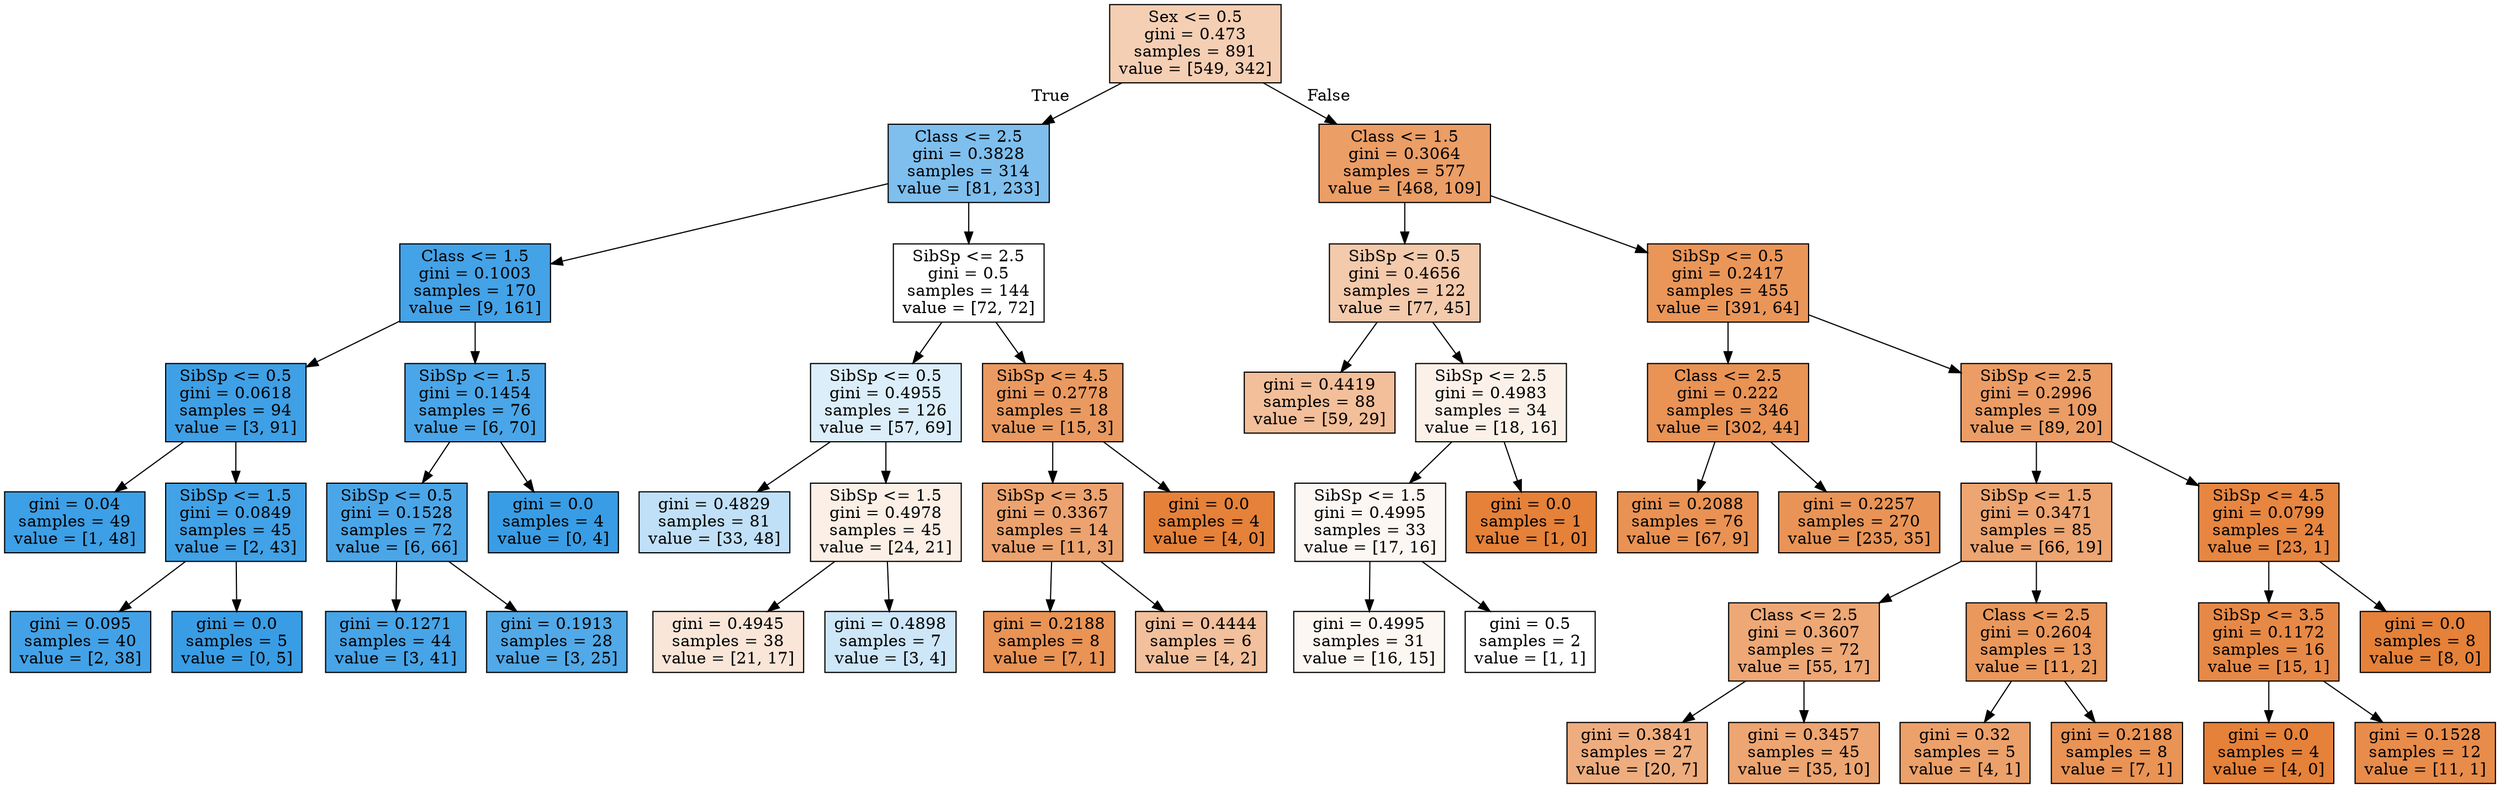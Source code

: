digraph Tree {
node [shape=box, style="filled", color="black"] ;
0 [label="Sex <= 0.5\ngini = 0.473\nsamples = 891\nvalue = [549, 342]", fillcolor="#e5813960"] ;
1 [label="Class <= 2.5\ngini = 0.3828\nsamples = 314\nvalue = [81, 233]", fillcolor="#399de5a6"] ;
0 -> 1 [labeldistance=2.5, labelangle=45, headlabel="True"] ;
2 [label="Class <= 1.5\ngini = 0.1003\nsamples = 170\nvalue = [9, 161]", fillcolor="#399de5f1"] ;
1 -> 2 ;
3 [label="SibSp <= 0.5\ngini = 0.0618\nsamples = 94\nvalue = [3, 91]", fillcolor="#399de5f7"] ;
2 -> 3 ;
4 [label="gini = 0.04\nsamples = 49\nvalue = [1, 48]", fillcolor="#399de5fa"] ;
3 -> 4 ;
5 [label="SibSp <= 1.5\ngini = 0.0849\nsamples = 45\nvalue = [2, 43]", fillcolor="#399de5f3"] ;
3 -> 5 ;
6 [label="gini = 0.095\nsamples = 40\nvalue = [2, 38]", fillcolor="#399de5f2"] ;
5 -> 6 ;
7 [label="gini = 0.0\nsamples = 5\nvalue = [0, 5]", fillcolor="#399de5ff"] ;
5 -> 7 ;
8 [label="SibSp <= 1.5\ngini = 0.1454\nsamples = 76\nvalue = [6, 70]", fillcolor="#399de5e9"] ;
2 -> 8 ;
9 [label="SibSp <= 0.5\ngini = 0.1528\nsamples = 72\nvalue = [6, 66]", fillcolor="#399de5e8"] ;
8 -> 9 ;
10 [label="gini = 0.1271\nsamples = 44\nvalue = [3, 41]", fillcolor="#399de5ec"] ;
9 -> 10 ;
11 [label="gini = 0.1913\nsamples = 28\nvalue = [3, 25]", fillcolor="#399de5e0"] ;
9 -> 11 ;
12 [label="gini = 0.0\nsamples = 4\nvalue = [0, 4]", fillcolor="#399de5ff"] ;
8 -> 12 ;
13 [label="SibSp <= 2.5\ngini = 0.5\nsamples = 144\nvalue = [72, 72]", fillcolor="#e5813900"] ;
1 -> 13 ;
14 [label="SibSp <= 0.5\ngini = 0.4955\nsamples = 126\nvalue = [57, 69]", fillcolor="#399de52c"] ;
13 -> 14 ;
15 [label="gini = 0.4829\nsamples = 81\nvalue = [33, 48]", fillcolor="#399de550"] ;
14 -> 15 ;
16 [label="SibSp <= 1.5\ngini = 0.4978\nsamples = 45\nvalue = [24, 21]", fillcolor="#e5813920"] ;
14 -> 16 ;
17 [label="gini = 0.4945\nsamples = 38\nvalue = [21, 17]", fillcolor="#e5813931"] ;
16 -> 17 ;
18 [label="gini = 0.4898\nsamples = 7\nvalue = [3, 4]", fillcolor="#399de540"] ;
16 -> 18 ;
19 [label="SibSp <= 4.5\ngini = 0.2778\nsamples = 18\nvalue = [15, 3]", fillcolor="#e58139cc"] ;
13 -> 19 ;
20 [label="SibSp <= 3.5\ngini = 0.3367\nsamples = 14\nvalue = [11, 3]", fillcolor="#e58139b9"] ;
19 -> 20 ;
21 [label="gini = 0.2188\nsamples = 8\nvalue = [7, 1]", fillcolor="#e58139db"] ;
20 -> 21 ;
22 [label="gini = 0.4444\nsamples = 6\nvalue = [4, 2]", fillcolor="#e581397f"] ;
20 -> 22 ;
23 [label="gini = 0.0\nsamples = 4\nvalue = [4, 0]", fillcolor="#e58139ff"] ;
19 -> 23 ;
24 [label="Class <= 1.5\ngini = 0.3064\nsamples = 577\nvalue = [468, 109]", fillcolor="#e58139c4"] ;
0 -> 24 [labeldistance=2.5, labelangle=-45, headlabel="False"] ;
25 [label="SibSp <= 0.5\ngini = 0.4656\nsamples = 122\nvalue = [77, 45]", fillcolor="#e581396a"] ;
24 -> 25 ;
26 [label="gini = 0.4419\nsamples = 88\nvalue = [59, 29]", fillcolor="#e5813982"] ;
25 -> 26 ;
27 [label="SibSp <= 2.5\ngini = 0.4983\nsamples = 34\nvalue = [18, 16]", fillcolor="#e581391c"] ;
25 -> 27 ;
28 [label="SibSp <= 1.5\ngini = 0.4995\nsamples = 33\nvalue = [17, 16]", fillcolor="#e581390f"] ;
27 -> 28 ;
29 [label="gini = 0.4995\nsamples = 31\nvalue = [16, 15]", fillcolor="#e5813910"] ;
28 -> 29 ;
30 [label="gini = 0.5\nsamples = 2\nvalue = [1, 1]", fillcolor="#e5813900"] ;
28 -> 30 ;
31 [label="gini = 0.0\nsamples = 1\nvalue = [1, 0]", fillcolor="#e58139ff"] ;
27 -> 31 ;
32 [label="SibSp <= 0.5\ngini = 0.2417\nsamples = 455\nvalue = [391, 64]", fillcolor="#e58139d5"] ;
24 -> 32 ;
33 [label="Class <= 2.5\ngini = 0.222\nsamples = 346\nvalue = [302, 44]", fillcolor="#e58139da"] ;
32 -> 33 ;
34 [label="gini = 0.2088\nsamples = 76\nvalue = [67, 9]", fillcolor="#e58139dd"] ;
33 -> 34 ;
35 [label="gini = 0.2257\nsamples = 270\nvalue = [235, 35]", fillcolor="#e58139d9"] ;
33 -> 35 ;
36 [label="SibSp <= 2.5\ngini = 0.2996\nsamples = 109\nvalue = [89, 20]", fillcolor="#e58139c6"] ;
32 -> 36 ;
37 [label="SibSp <= 1.5\ngini = 0.3471\nsamples = 85\nvalue = [66, 19]", fillcolor="#e58139b6"] ;
36 -> 37 ;
38 [label="Class <= 2.5\ngini = 0.3607\nsamples = 72\nvalue = [55, 17]", fillcolor="#e58139b0"] ;
37 -> 38 ;
39 [label="gini = 0.3841\nsamples = 27\nvalue = [20, 7]", fillcolor="#e58139a6"] ;
38 -> 39 ;
40 [label="gini = 0.3457\nsamples = 45\nvalue = [35, 10]", fillcolor="#e58139b6"] ;
38 -> 40 ;
41 [label="Class <= 2.5\ngini = 0.2604\nsamples = 13\nvalue = [11, 2]", fillcolor="#e58139d1"] ;
37 -> 41 ;
42 [label="gini = 0.32\nsamples = 5\nvalue = [4, 1]", fillcolor="#e58139bf"] ;
41 -> 42 ;
43 [label="gini = 0.2188\nsamples = 8\nvalue = [7, 1]", fillcolor="#e58139db"] ;
41 -> 43 ;
44 [label="SibSp <= 4.5\ngini = 0.0799\nsamples = 24\nvalue = [23, 1]", fillcolor="#e58139f4"] ;
36 -> 44 ;
45 [label="SibSp <= 3.5\ngini = 0.1172\nsamples = 16\nvalue = [15, 1]", fillcolor="#e58139ee"] ;
44 -> 45 ;
46 [label="gini = 0.0\nsamples = 4\nvalue = [4, 0]", fillcolor="#e58139ff"] ;
45 -> 46 ;
47 [label="gini = 0.1528\nsamples = 12\nvalue = [11, 1]", fillcolor="#e58139e8"] ;
45 -> 47 ;
48 [label="gini = 0.0\nsamples = 8\nvalue = [8, 0]", fillcolor="#e58139ff"] ;
44 -> 48 ;
}